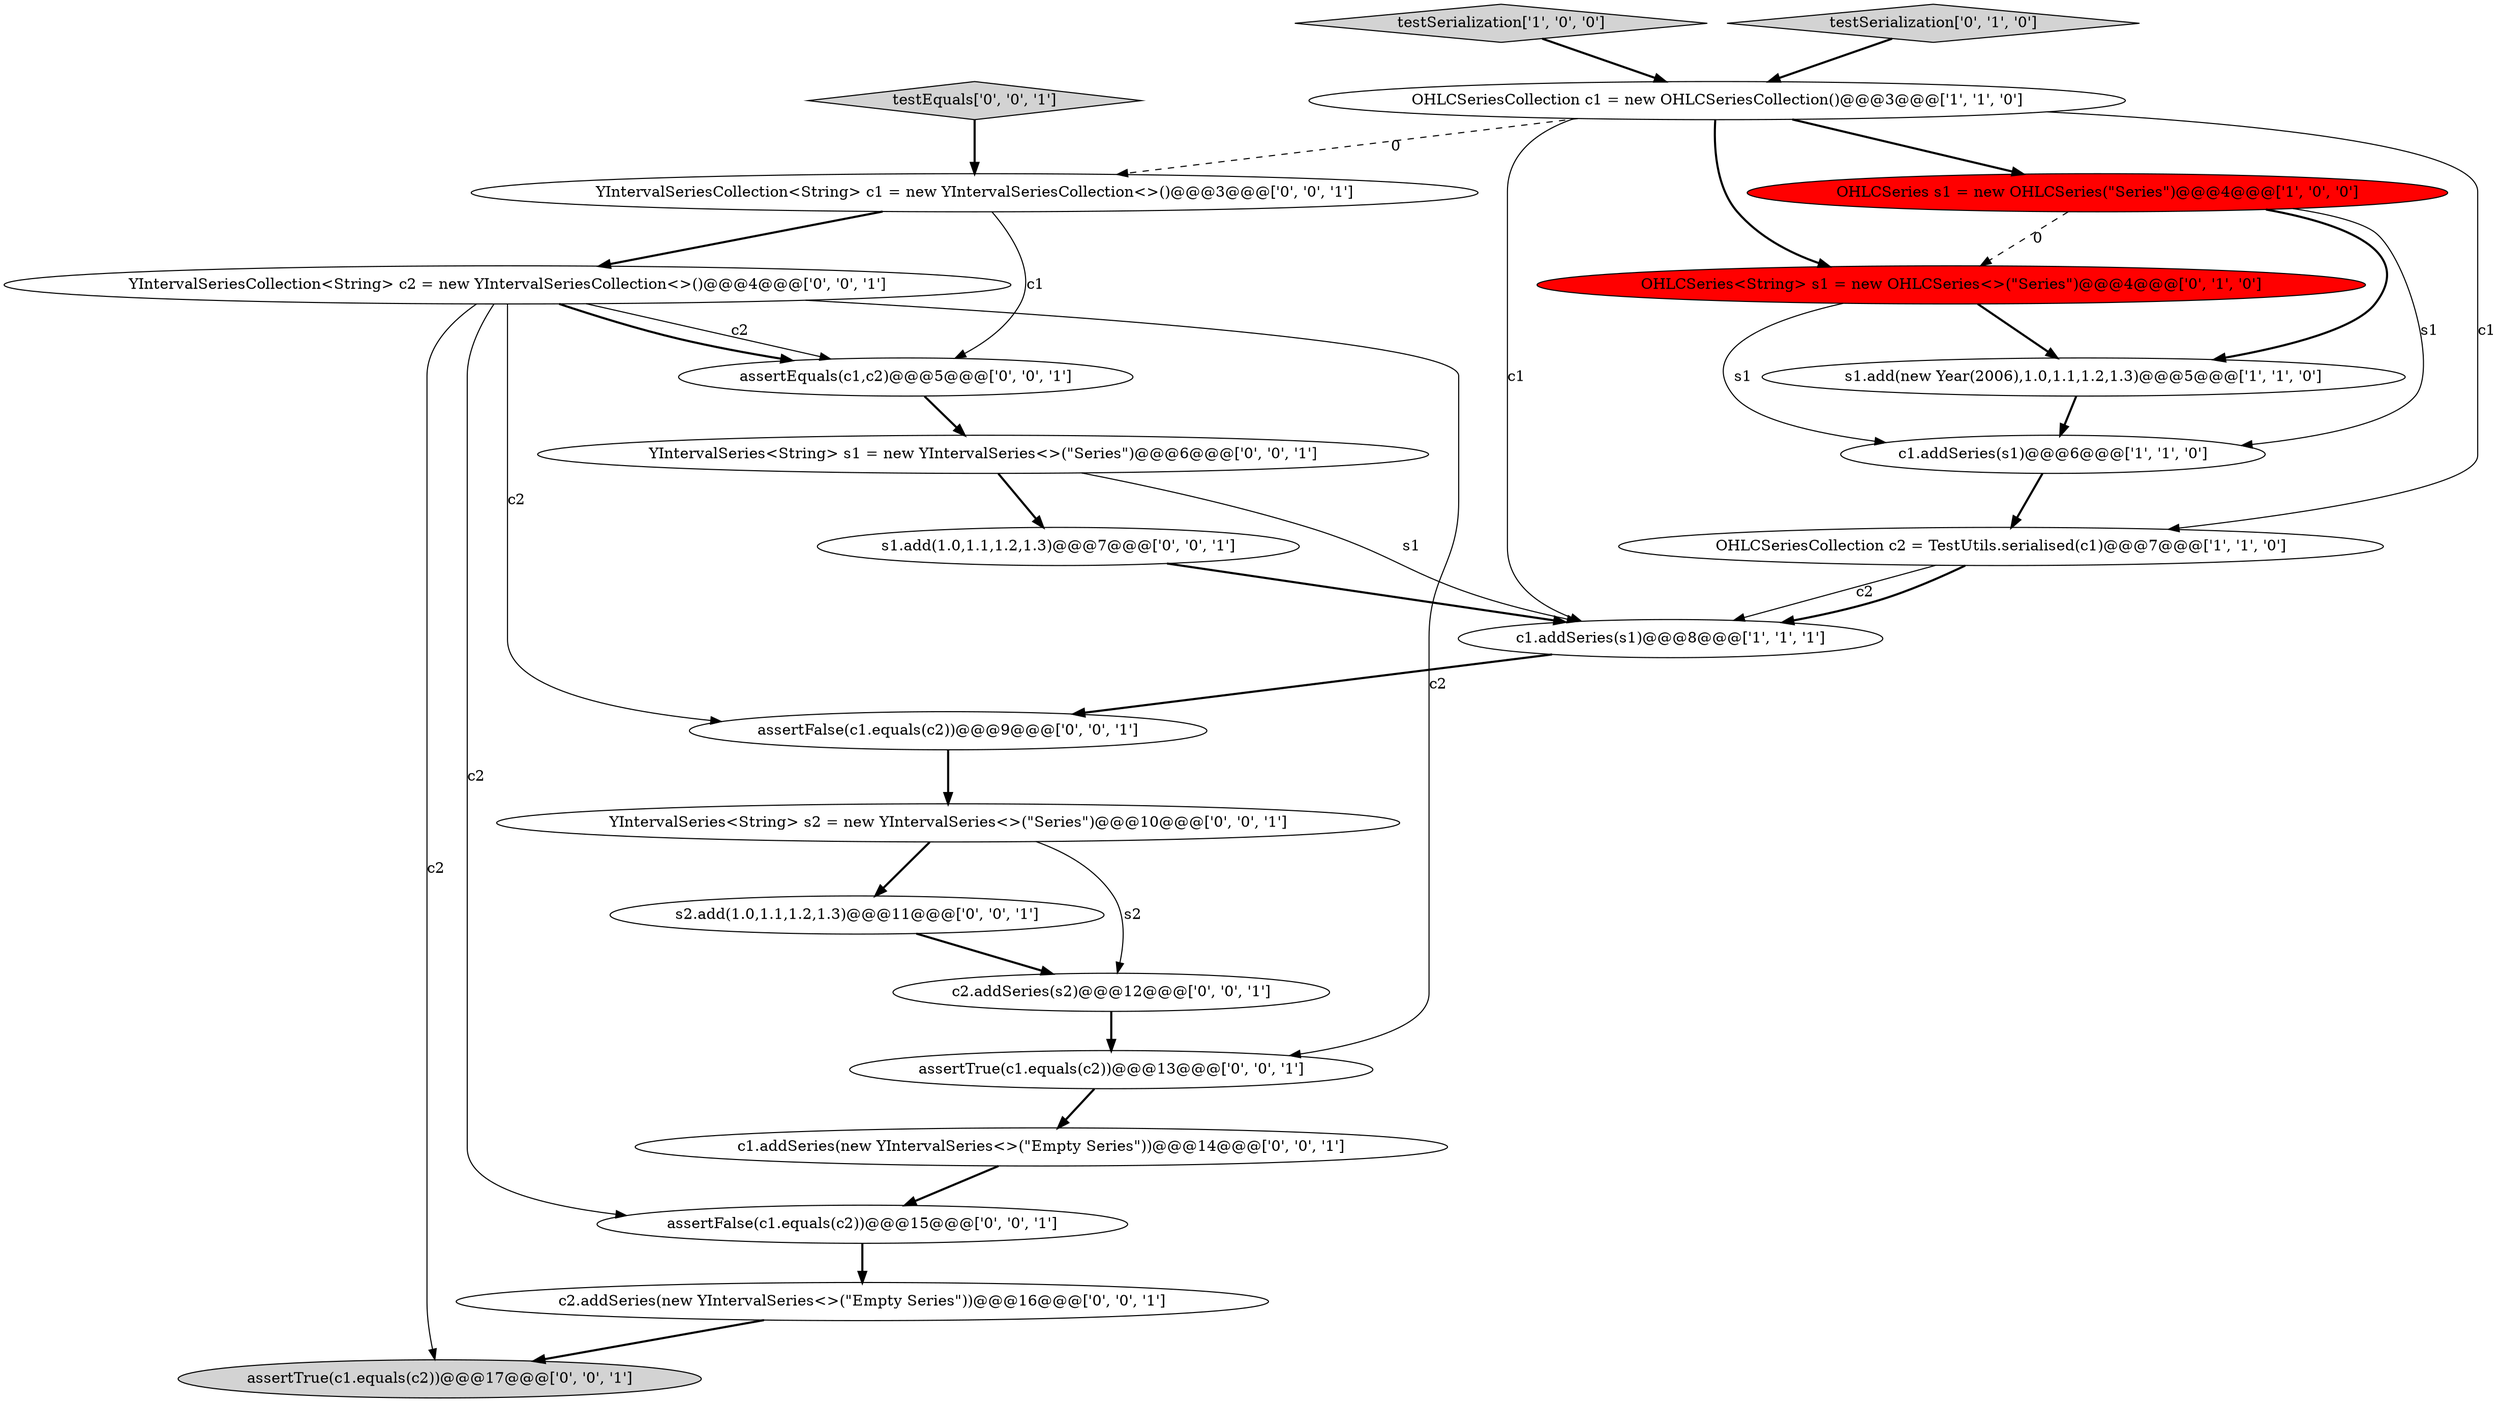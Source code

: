 digraph {
21 [style = filled, label = "YIntervalSeriesCollection<String> c2 = new YIntervalSeriesCollection<>()@@@4@@@['0', '0', '1']", fillcolor = white, shape = ellipse image = "AAA0AAABBB3BBB"];
15 [style = filled, label = "YIntervalSeries<String> s2 = new YIntervalSeries<>(\"Series\")@@@10@@@['0', '0', '1']", fillcolor = white, shape = ellipse image = "AAA0AAABBB3BBB"];
2 [style = filled, label = "testSerialization['1', '0', '0']", fillcolor = lightgray, shape = diamond image = "AAA0AAABBB1BBB"];
3 [style = filled, label = "s1.add(new Year(2006),1.0,1.1,1.2,1.3)@@@5@@@['1', '1', '0']", fillcolor = white, shape = ellipse image = "AAA0AAABBB1BBB"];
19 [style = filled, label = "assertFalse(c1.equals(c2))@@@15@@@['0', '0', '1']", fillcolor = white, shape = ellipse image = "AAA0AAABBB3BBB"];
10 [style = filled, label = "testEquals['0', '0', '1']", fillcolor = lightgray, shape = diamond image = "AAA0AAABBB3BBB"];
13 [style = filled, label = "assertEquals(c1,c2)@@@5@@@['0', '0', '1']", fillcolor = white, shape = ellipse image = "AAA0AAABBB3BBB"];
4 [style = filled, label = "OHLCSeriesCollection c1 = new OHLCSeriesCollection()@@@3@@@['1', '1', '0']", fillcolor = white, shape = ellipse image = "AAA0AAABBB1BBB"];
17 [style = filled, label = "c1.addSeries(new YIntervalSeries<>(\"Empty Series\"))@@@14@@@['0', '0', '1']", fillcolor = white, shape = ellipse image = "AAA0AAABBB3BBB"];
1 [style = filled, label = "c1.addSeries(s1)@@@8@@@['1', '1', '1']", fillcolor = white, shape = ellipse image = "AAA0AAABBB1BBB"];
16 [style = filled, label = "assertTrue(c1.equals(c2))@@@13@@@['0', '0', '1']", fillcolor = white, shape = ellipse image = "AAA0AAABBB3BBB"];
18 [style = filled, label = "s2.add(1.0,1.1,1.2,1.3)@@@11@@@['0', '0', '1']", fillcolor = white, shape = ellipse image = "AAA0AAABBB3BBB"];
23 [style = filled, label = "c2.addSeries(s2)@@@12@@@['0', '0', '1']", fillcolor = white, shape = ellipse image = "AAA0AAABBB3BBB"];
14 [style = filled, label = "assertFalse(c1.equals(c2))@@@9@@@['0', '0', '1']", fillcolor = white, shape = ellipse image = "AAA0AAABBB3BBB"];
11 [style = filled, label = "s1.add(1.0,1.1,1.2,1.3)@@@7@@@['0', '0', '1']", fillcolor = white, shape = ellipse image = "AAA0AAABBB3BBB"];
12 [style = filled, label = "assertTrue(c1.equals(c2))@@@17@@@['0', '0', '1']", fillcolor = lightgray, shape = ellipse image = "AAA0AAABBB3BBB"];
8 [style = filled, label = "OHLCSeries<String> s1 = new OHLCSeries<>(\"Series\")@@@4@@@['0', '1', '0']", fillcolor = red, shape = ellipse image = "AAA1AAABBB2BBB"];
22 [style = filled, label = "c2.addSeries(new YIntervalSeries<>(\"Empty Series\"))@@@16@@@['0', '0', '1']", fillcolor = white, shape = ellipse image = "AAA0AAABBB3BBB"];
0 [style = filled, label = "OHLCSeries s1 = new OHLCSeries(\"Series\")@@@4@@@['1', '0', '0']", fillcolor = red, shape = ellipse image = "AAA1AAABBB1BBB"];
7 [style = filled, label = "testSerialization['0', '1', '0']", fillcolor = lightgray, shape = diamond image = "AAA0AAABBB2BBB"];
6 [style = filled, label = "OHLCSeriesCollection c2 = TestUtils.serialised(c1)@@@7@@@['1', '1', '0']", fillcolor = white, shape = ellipse image = "AAA0AAABBB1BBB"];
20 [style = filled, label = "YIntervalSeries<String> s1 = new YIntervalSeries<>(\"Series\")@@@6@@@['0', '0', '1']", fillcolor = white, shape = ellipse image = "AAA0AAABBB3BBB"];
9 [style = filled, label = "YIntervalSeriesCollection<String> c1 = new YIntervalSeriesCollection<>()@@@3@@@['0', '0', '1']", fillcolor = white, shape = ellipse image = "AAA0AAABBB3BBB"];
5 [style = filled, label = "c1.addSeries(s1)@@@6@@@['1', '1', '0']", fillcolor = white, shape = ellipse image = "AAA0AAABBB1BBB"];
0->3 [style = bold, label=""];
8->5 [style = solid, label="s1"];
23->16 [style = bold, label=""];
9->13 [style = solid, label="c1"];
20->1 [style = solid, label="s1"];
18->23 [style = bold, label=""];
11->1 [style = bold, label=""];
8->3 [style = bold, label=""];
0->5 [style = solid, label="s1"];
15->23 [style = solid, label="s2"];
21->14 [style = solid, label="c2"];
7->4 [style = bold, label=""];
16->17 [style = bold, label=""];
21->13 [style = solid, label="c2"];
2->4 [style = bold, label=""];
15->18 [style = bold, label=""];
17->19 [style = bold, label=""];
4->1 [style = solid, label="c1"];
6->1 [style = solid, label="c2"];
4->0 [style = bold, label=""];
6->1 [style = bold, label=""];
4->9 [style = dashed, label="0"];
3->5 [style = bold, label=""];
21->12 [style = solid, label="c2"];
5->6 [style = bold, label=""];
22->12 [style = bold, label=""];
21->16 [style = solid, label="c2"];
4->6 [style = solid, label="c1"];
9->21 [style = bold, label=""];
4->8 [style = bold, label=""];
0->8 [style = dashed, label="0"];
1->14 [style = bold, label=""];
14->15 [style = bold, label=""];
10->9 [style = bold, label=""];
19->22 [style = bold, label=""];
21->19 [style = solid, label="c2"];
21->13 [style = bold, label=""];
20->11 [style = bold, label=""];
13->20 [style = bold, label=""];
}
